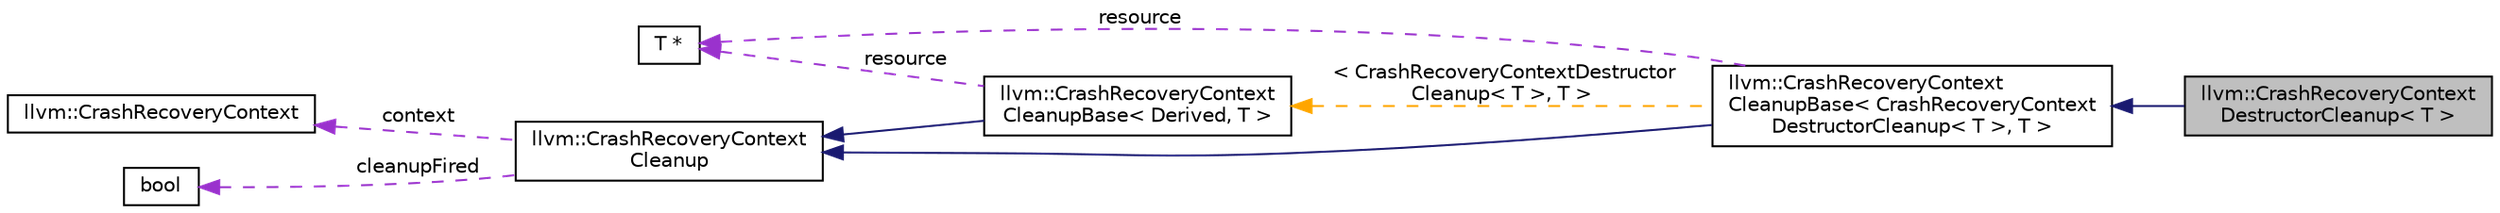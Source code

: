 digraph "llvm::CrashRecoveryContextDestructorCleanup&lt; T &gt;"
{
 // LATEX_PDF_SIZE
  bgcolor="transparent";
  edge [fontname="Helvetica",fontsize="10",labelfontname="Helvetica",labelfontsize="10"];
  node [fontname="Helvetica",fontsize="10",shape="box"];
  rankdir="LR";
  Node1 [label="llvm::CrashRecoveryContext\lDestructorCleanup\< T \>",height=0.2,width=0.4,color="black", fillcolor="grey75", style="filled", fontcolor="black",tooltip="Cleanup handler that reclaims resource by calling destructor on it."];
  Node2 -> Node1 [dir="back",color="midnightblue",fontsize="10",style="solid",fontname="Helvetica"];
  Node2 [label="llvm::CrashRecoveryContext\lCleanupBase\< CrashRecoveryContext\lDestructorCleanup\< T \>, T \>",height=0.2,width=0.4,color="black",URL="$classllvm_1_1CrashRecoveryContextCleanupBase.html",tooltip=" "];
  Node3 -> Node2 [dir="back",color="midnightblue",fontsize="10",style="solid",fontname="Helvetica"];
  Node3 [label="llvm::CrashRecoveryContext\lCleanup",height=0.2,width=0.4,color="black",URL="$classllvm_1_1CrashRecoveryContextCleanup.html",tooltip="Abstract base class of cleanup handlers."];
  Node4 -> Node3 [dir="back",color="darkorchid3",fontsize="10",style="dashed",label=" context" ,fontname="Helvetica"];
  Node4 [label="llvm::CrashRecoveryContext",height=0.2,width=0.4,color="black",URL="$classllvm_1_1CrashRecoveryContext.html",tooltip="Crash recovery helper object."];
  Node5 -> Node3 [dir="back",color="darkorchid3",fontsize="10",style="dashed",label=" cleanupFired" ,fontname="Helvetica"];
  Node5 [label="bool",height=0.2,width=0.4,color="black",URL="$classbool.html",tooltip=" "];
  Node6 -> Node2 [dir="back",color="darkorchid3",fontsize="10",style="dashed",label=" resource" ,fontname="Helvetica"];
  Node6 [label="T *",height=0.2,width=0.4,color="black",tooltip=" "];
  Node7 -> Node2 [dir="back",color="orange",fontsize="10",style="dashed",label=" \< CrashRecoveryContextDestructor\lCleanup\< T \>, T \>" ,fontname="Helvetica"];
  Node7 [label="llvm::CrashRecoveryContext\lCleanupBase\< Derived, T \>",height=0.2,width=0.4,color="black",URL="$classllvm_1_1CrashRecoveryContextCleanupBase.html",tooltip="Base class of cleanup handler that controls recovery of resources of the given type."];
  Node3 -> Node7 [dir="back",color="midnightblue",fontsize="10",style="solid",fontname="Helvetica"];
  Node6 -> Node7 [dir="back",color="darkorchid3",fontsize="10",style="dashed",label=" resource" ,fontname="Helvetica"];
}
